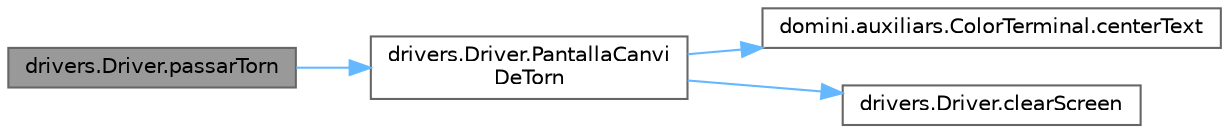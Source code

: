 digraph "drivers.Driver.passarTorn"
{
 // INTERACTIVE_SVG=YES
 // LATEX_PDF_SIZE
  bgcolor="transparent";
  edge [fontname=Helvetica,fontsize=10,labelfontname=Helvetica,labelfontsize=10];
  node [fontname=Helvetica,fontsize=10,shape=box,height=0.2,width=0.4];
  rankdir="LR";
  Node1 [id="Node000001",label="drivers.Driver.passarTorn",height=0.2,width=0.4,color="gray40", fillcolor="grey60", style="filled", fontcolor="black",tooltip="Passa el torn del jugador actual."];
  Node1 -> Node2 [id="edge1_Node000001_Node000002",color="steelblue1",style="solid",tooltip=" "];
  Node2 [id="Node000002",label="drivers.Driver.PantallaCanvi\lDeTorn",height=0.2,width=0.4,color="grey40", fillcolor="white", style="filled",URL="$classdrivers_1_1_driver.html#a735bc9f4183f4abd4c702da4c62b0ce8",tooltip="Mostra la pantalla de canvi de torn donant temps per a que el jugador es retiri i no vegi la pantalla..."];
  Node2 -> Node3 [id="edge2_Node000002_Node000003",color="steelblue1",style="solid",tooltip=" "];
  Node3 [id="Node000003",label="domini.auxiliars.ColorTerminal.centerText",height=0.2,width=0.4,color="grey40", fillcolor="white", style="filled",URL="$classdomini_1_1auxiliars_1_1_color_terminal.html#a2fe2444decaa0df626b98d7e35637dbb",tooltip="Centra el text en una línia de la terminal."];
  Node2 -> Node4 [id="edge3_Node000002_Node000004",color="steelblue1",style="solid",tooltip=" "];
  Node4 [id="Node000004",label="drivers.Driver.clearScreen",height=0.2,width=0.4,color="grey40", fillcolor="white", style="filled",URL="$classdrivers_1_1_driver.html#a8bc044826a5994373681c23cc5555bce",tooltip="Neteja la pantalla del terminal."];
}
